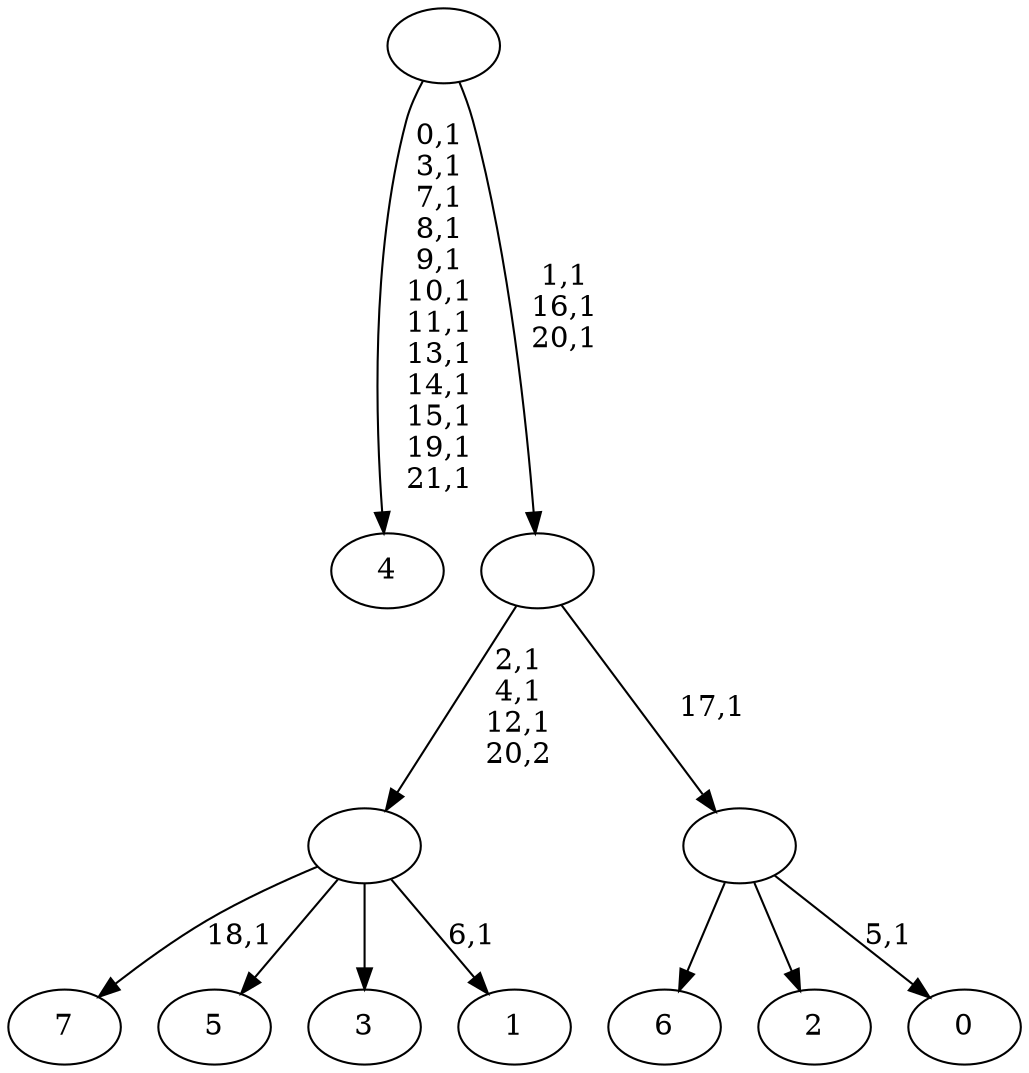 digraph T {
	30 [label="7"]
	28 [label="6"]
	27 [label="5"]
	26 [label="4"]
	13 [label="3"]
	12 [label="2"]
	11 [label="1"]
	9 [label=""]
	6 [label="0"]
	4 [label=""]
	3 [label=""]
	0 [label=""]
	9 -> 11 [label="6,1"]
	9 -> 30 [label="18,1"]
	9 -> 27 [label=""]
	9 -> 13 [label=""]
	4 -> 6 [label="5,1"]
	4 -> 28 [label=""]
	4 -> 12 [label=""]
	3 -> 9 [label="2,1\n4,1\n12,1\n20,2"]
	3 -> 4 [label="17,1"]
	0 -> 3 [label="1,1\n16,1\n20,1"]
	0 -> 26 [label="0,1\n3,1\n7,1\n8,1\n9,1\n10,1\n11,1\n13,1\n14,1\n15,1\n19,1\n21,1"]
}
